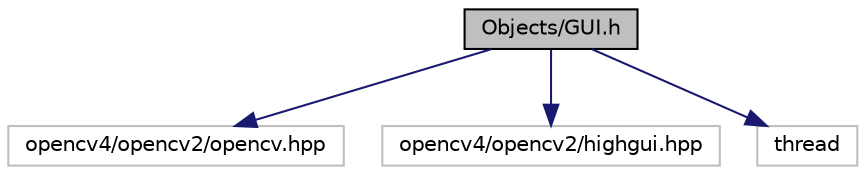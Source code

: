 digraph "Objects/GUI.h"
{
 // LATEX_PDF_SIZE
  edge [fontname="Helvetica",fontsize="10",labelfontname="Helvetica",labelfontsize="10"];
  node [fontname="Helvetica",fontsize="10",shape=record];
  Node1 [label="Objects/GUI.h",height=0.2,width=0.4,color="black", fillcolor="grey75", style="filled", fontcolor="black",tooltip="Header file containing the declaration of references needed in the GUI class."];
  Node1 -> Node2 [color="midnightblue",fontsize="10",style="solid",fontname="Helvetica"];
  Node2 [label="opencv4/opencv2/opencv.hpp",height=0.2,width=0.4,color="grey75", fillcolor="white", style="filled",tooltip=" "];
  Node1 -> Node3 [color="midnightblue",fontsize="10",style="solid",fontname="Helvetica"];
  Node3 [label="opencv4/opencv2/highgui.hpp",height=0.2,width=0.4,color="grey75", fillcolor="white", style="filled",tooltip=" "];
  Node1 -> Node4 [color="midnightblue",fontsize="10",style="solid",fontname="Helvetica"];
  Node4 [label="thread",height=0.2,width=0.4,color="grey75", fillcolor="white", style="filled",tooltip=" "];
}
